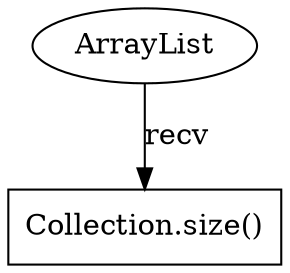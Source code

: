 digraph "4864" {
1 [label="Collection.size()" shape=box]
2 [label="ArrayList" shape=ellipse]
2 -> 1 [label="recv"];
}